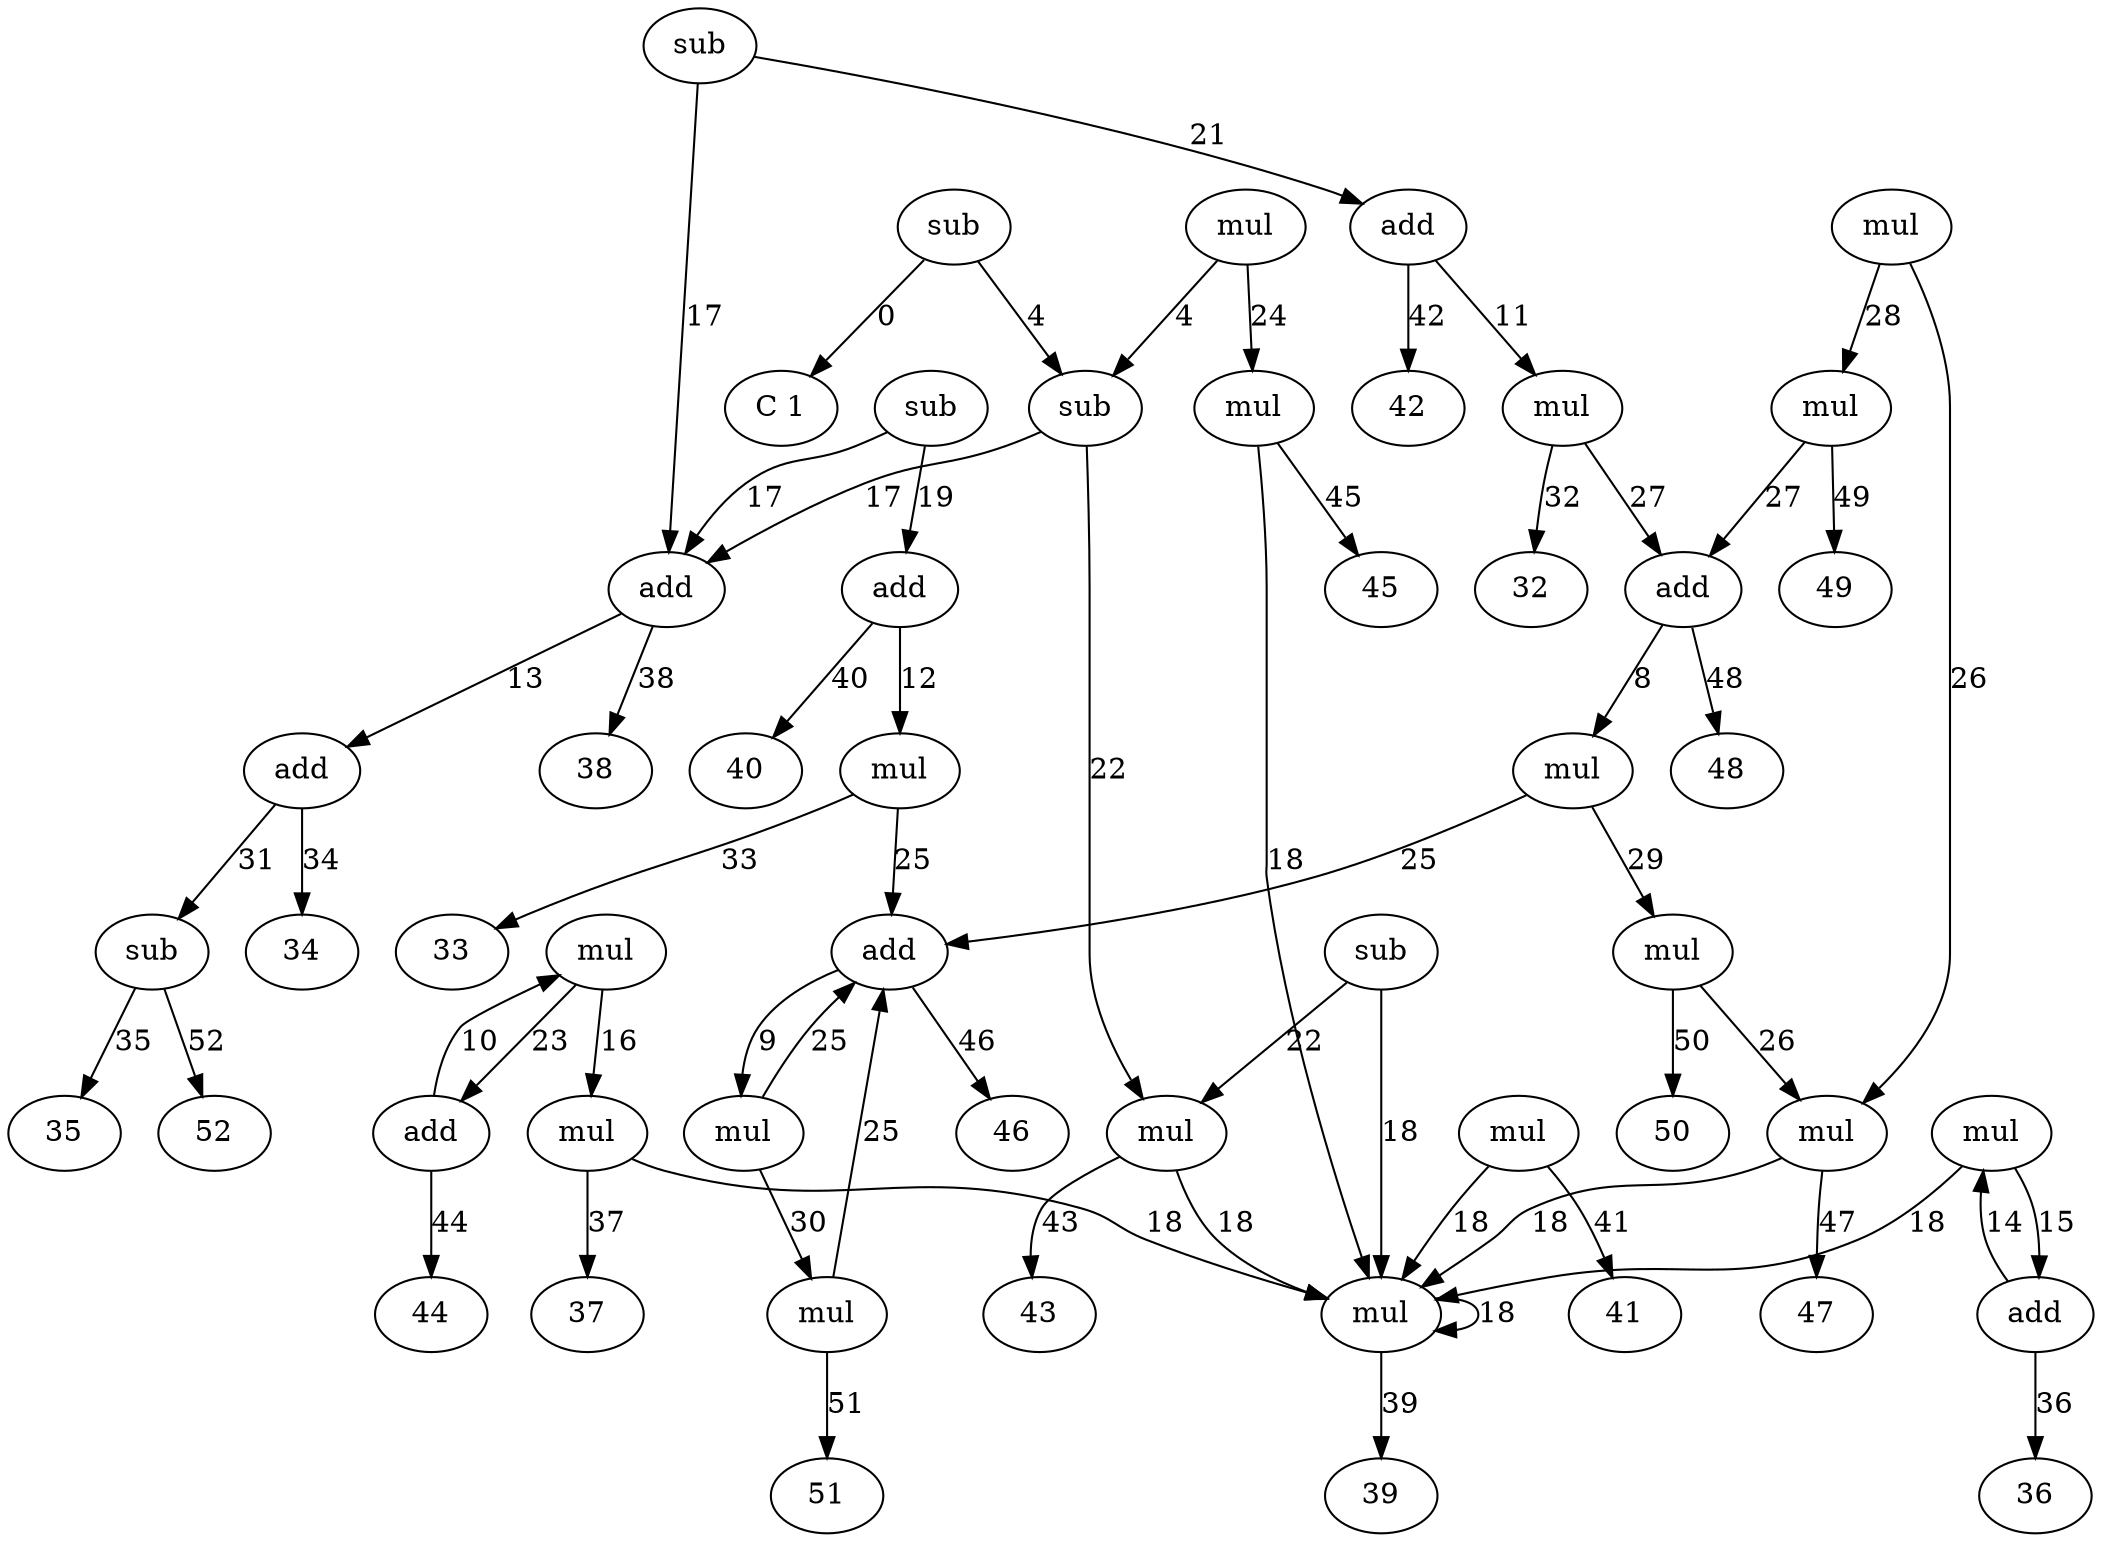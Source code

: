 digraph G {
0 [label="C 1"]
1 [label="sub"]
1 -> 4 [label="4"]
1 -> 0 [label="0"]
2 [label="sub"]
2 -> 17 [label="17"]
2 -> 19 [label="19"]
3 [label="sub"]
3 -> 17 [label="17"]
3 -> 21 [label="21"]
4 [label="sub"]
4 -> 17 [label="17"]
4 -> 22 [label="22"]
5 [label="sub"]
5 -> 18 [label="18"]
5 -> 22 [label="22"]
6 [label="mul"]
6 -> 4 [label="4"]
6 -> 24 [label="24"]
7 [label="mul"]
7 -> 26 [label="26"]
7 -> 28 [label="28"]
8 [label="mul"]
8 -> 25 [label="25"]
8 -> 29 [label="29"]
9 [label="mul"]
9 -> 25 [label="25"]
9 -> 30 [label="30"]
10 [label="mul"]
10 -> 16 [label="16"]
10 -> 23 [label="23"]
11 [label="mul"]
11 -> 27 [label="27"]
11 -> 32 [label="32"]
12 [label="mul"]
12 -> 25 [label="25"]
12 -> 33 [label="33"]
13 [label="add"]
13 -> 31 [label="31"]
13 -> 34 [label="34"]
14 [label="mul"]
14 -> 15 [label="15"]
14 -> 18 [label="18"]
15 [label="add"]
15 -> 14 [label="14"]
15 -> 36 [label="36"]
16 [label="mul"]
16 -> 18 [label="18"]
16 -> 37 [label="37"]
17 [label="add"]
17 -> 13 [label="13"]
17 -> 38 [label="38"]
18 [label="mul"]
18 -> 18 [label="18"]
18 -> 39 [label="39"]
19 [label="add"]
19 -> 12 [label="12"]
19 -> 40 [label="40"]
20 [label="mul"]
20 -> 18 [label="18"]
20 -> 41 [label="41"]
21 [label="add"]
21 -> 11 [label="11"]
21 -> 42 [label="42"]
22 [label="mul"]
22 -> 18 [label="18"]
22 -> 43 [label="43"]
23 [label="add"]
23 -> 10 [label="10"]
23 -> 44 [label="44"]
24 [label="mul"]
24 -> 18 [label="18"]
24 -> 45 [label="45"]
25 [label="add"]
25 -> 9 [label="9"]
25 -> 46 [label="46"]
26 [label="mul"]
26 -> 18 [label="18"]
26 -> 47 [label="47"]
27 [label="add"]
27 -> 8 [label="8"]
27 -> 48 [label="48"]
28 [label="mul"]
28 -> 27 [label="27"]
28 -> 49 [label="49"]
29 [label="mul"]
29 -> 26 [label="26"]
29 -> 50 [label="50"]
30 [label="mul"]
30 -> 25 [label="25"]
30 -> 51 [label="51"]
31 [label="sub"]
31 -> 35 [label="35"]
31 -> 52 [label="52"]
}
